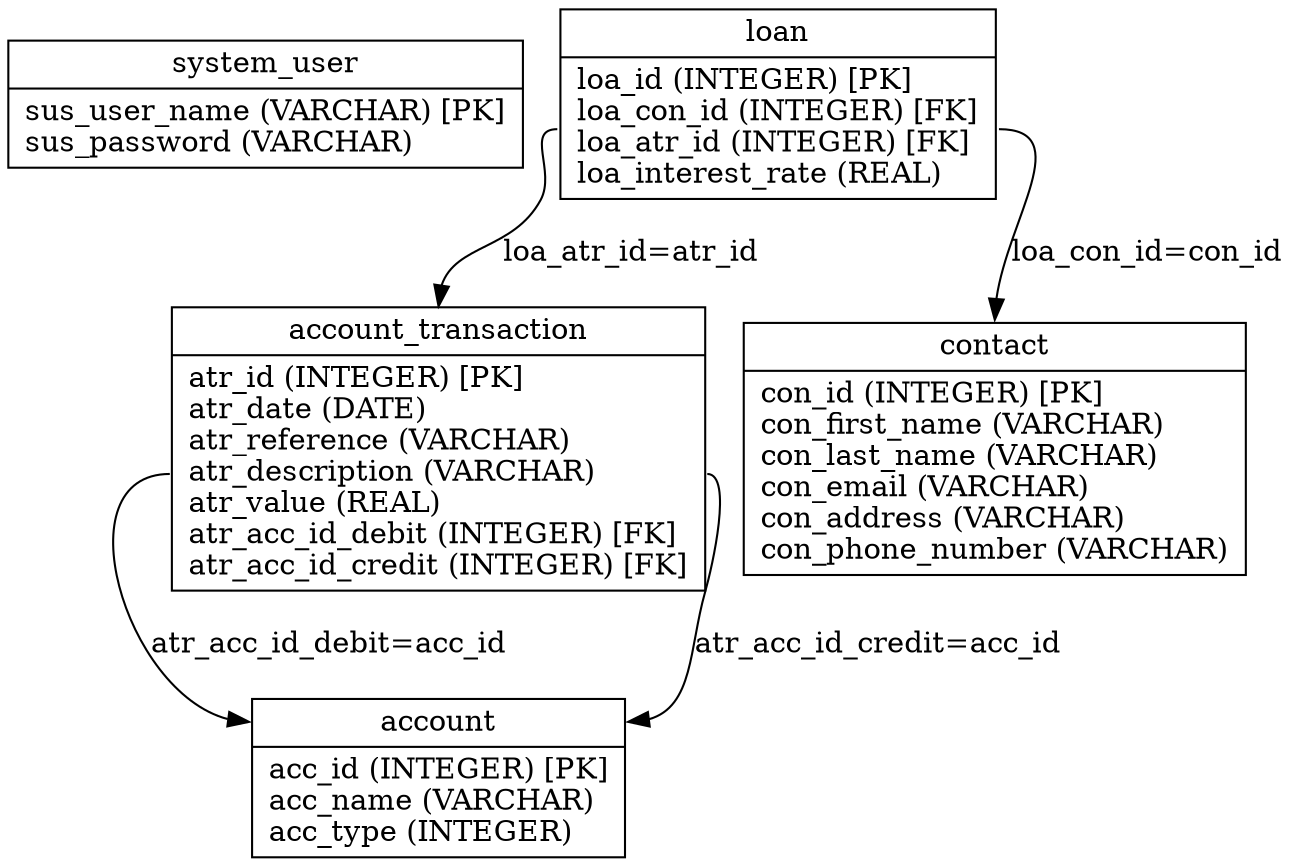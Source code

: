 digraph G {
nodesystem_user [label="{<table>system_user|<cols>sus_user_name (VARCHAR) [PK]\lsus_password (VARCHAR)\l}", shape=record];
nodeaccount [label="{<table>account|<cols>acc_id (INTEGER) [PK]\lacc_name (VARCHAR)\lacc_type (INTEGER)\l}", shape=record];
nodeaccount_transaction [label="{<table>account_transaction|<cols>atr_id (INTEGER) [PK]\latr_date (DATE)\latr_reference (VARCHAR)\latr_description (VARCHAR)\latr_value (REAL)\latr_acc_id_debit (INTEGER) [FK]\latr_acc_id_credit (INTEGER) [FK]\l}", shape=record];
nodecontact [label="{<table>contact|<cols>con_id (INTEGER) [PK]\lcon_first_name (VARCHAR)\lcon_last_name (VARCHAR)\lcon_email (VARCHAR)\lcon_address (VARCHAR)\lcon_phone_number (VARCHAR)\l}", shape=record];
nodeloan [label="{<table>loan|<cols>loa_id (INTEGER) [PK]\lloa_con_id (INTEGER) [FK]\lloa_atr_id (INTEGER) [FK]\lloa_interest_rate (REAL)\l}", shape=record];

nodeaccount_transaction:cols -> nodeaccount:table [label="atr_acc_id_debit=acc_id "];
nodeaccount_transaction:cols -> nodeaccount:table [label="atr_acc_id_credit=acc_id "];
nodeloan:cols -> nodecontact:table [label="loa_con_id=con_id "];
nodeloan:cols -> nodeaccount_transaction:table [label="loa_atr_id=atr_id "];
}
